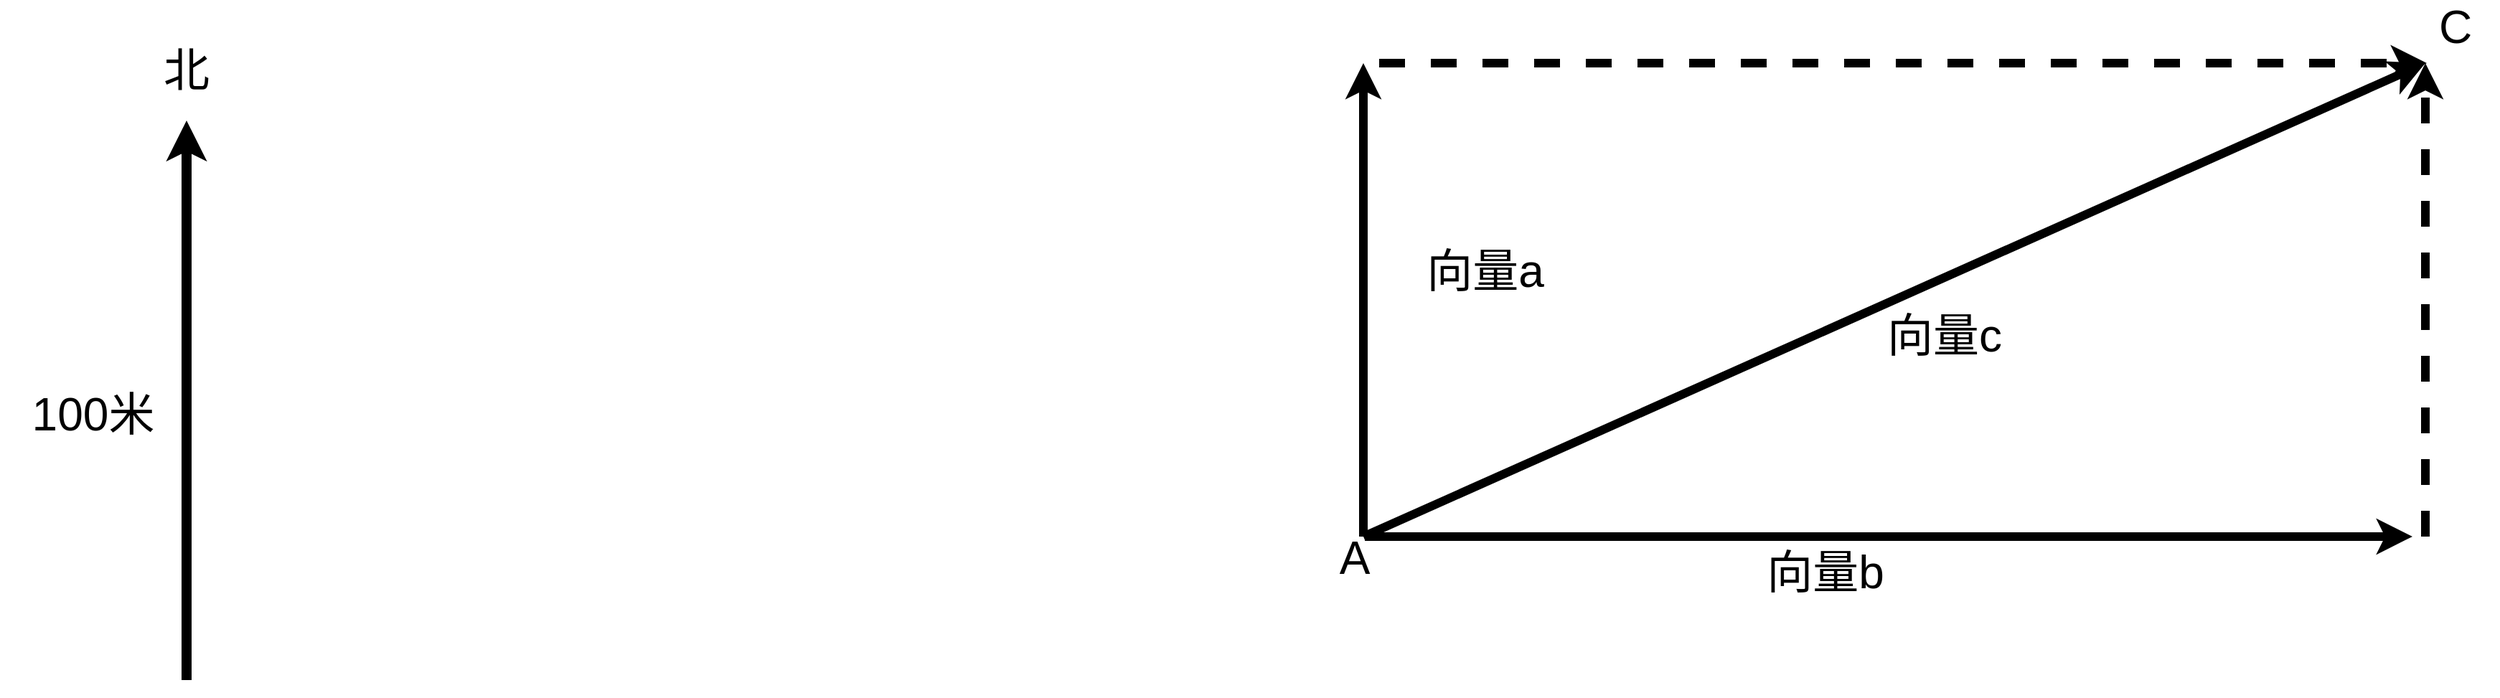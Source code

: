 <mxfile version="26.1.3">
  <diagram name="第 1 页" id="kzucVVmffsI4Uv_cw9Wo">
    <mxGraphModel dx="2478" dy="921" grid="1" gridSize="10" guides="1" tooltips="1" connect="1" arrows="1" fold="1" page="1" pageScale="1" pageWidth="827" pageHeight="1169" math="0" shadow="0">
      <root>
        <mxCell id="0" />
        <mxCell id="1" parent="0" />
        <mxCell id="D2kJtY1gfYMt60ZmmeSX-1" value="" style="endArrow=classic;html=1;rounded=0;strokeWidth=6;" edge="1" parent="1">
          <mxGeometry width="50" height="50" relative="1" as="geometry">
            <mxPoint x="450" y="710" as="sourcePoint" />
            <mxPoint x="450" y="380" as="targetPoint" />
          </mxGeometry>
        </mxCell>
        <mxCell id="D2kJtY1gfYMt60ZmmeSX-4" value="" style="endArrow=classic;html=1;rounded=0;strokeWidth=6;" edge="1" parent="1">
          <mxGeometry width="50" height="50" relative="1" as="geometry">
            <mxPoint x="450" y="710" as="sourcePoint" />
            <mxPoint x="1190" y="380" as="targetPoint" />
          </mxGeometry>
        </mxCell>
        <mxCell id="D2kJtY1gfYMt60ZmmeSX-5" value="&lt;font style=&quot;font-size: 32px;&quot;&gt;A&lt;/font&gt;" style="text;html=1;align=center;verticalAlign=middle;whiteSpace=wrap;rounded=0;" vertex="1" parent="1">
          <mxGeometry x="414" y="710" width="60" height="30" as="geometry" />
        </mxCell>
        <mxCell id="D2kJtY1gfYMt60ZmmeSX-8" value="&lt;font style=&quot;font-size: 32px;&quot;&gt;C&lt;/font&gt;" style="text;html=1;align=center;verticalAlign=middle;whiteSpace=wrap;rounded=0;" vertex="1" parent="1">
          <mxGeometry x="1181" y="340" width="60" height="30" as="geometry" />
        </mxCell>
        <mxCell id="D2kJtY1gfYMt60ZmmeSX-9" value="" style="endArrow=classic;html=1;rounded=0;strokeWidth=7;" edge="1" parent="1">
          <mxGeometry width="50" height="50" relative="1" as="geometry">
            <mxPoint x="-370" y="810" as="sourcePoint" />
            <mxPoint x="-370" y="420" as="targetPoint" />
          </mxGeometry>
        </mxCell>
        <mxCell id="D2kJtY1gfYMt60ZmmeSX-11" value="&lt;span style=&quot;font-size: 32px;&quot;&gt;北&lt;/span&gt;" style="text;html=1;align=center;verticalAlign=middle;whiteSpace=wrap;rounded=0;strokeWidth=10;" vertex="1" parent="1">
          <mxGeometry x="-400" y="370" width="60" height="30" as="geometry" />
        </mxCell>
        <mxCell id="D2kJtY1gfYMt60ZmmeSX-12" value="&lt;span style=&quot;font-size: 32px;&quot;&gt;100米&lt;/span&gt;" style="text;html=1;align=center;verticalAlign=middle;whiteSpace=wrap;rounded=0;strokeWidth=10;" vertex="1" parent="1">
          <mxGeometry x="-500" y="610" width="130" height="30" as="geometry" />
        </mxCell>
        <mxCell id="D2kJtY1gfYMt60ZmmeSX-16" value="" style="endArrow=classic;html=1;rounded=0;shadow=0;jumpStyle=none;targetPerimeterSpacing=0;strokeWidth=6;" edge="1" parent="1">
          <mxGeometry width="50" height="50" relative="1" as="geometry">
            <mxPoint x="451" y="710" as="sourcePoint" />
            <mxPoint x="1181" y="710" as="targetPoint" />
            <Array as="points">
              <mxPoint x="1021" y="710" />
            </Array>
          </mxGeometry>
        </mxCell>
        <mxCell id="D2kJtY1gfYMt60ZmmeSX-18" value="&lt;span style=&quot;font-size: 32px;&quot;&gt;向量a&lt;/span&gt;" style="text;html=1;align=center;verticalAlign=middle;whiteSpace=wrap;rounded=0;" vertex="1" parent="1">
          <mxGeometry x="480" y="510" width="110" height="30" as="geometry" />
        </mxCell>
        <mxCell id="D2kJtY1gfYMt60ZmmeSX-19" value="&lt;span style=&quot;font-size: 32px;&quot;&gt;向量b&lt;/span&gt;" style="text;html=1;align=center;verticalAlign=middle;whiteSpace=wrap;rounded=0;" vertex="1" parent="1">
          <mxGeometry x="717" y="720" width="110" height="30" as="geometry" />
        </mxCell>
        <mxCell id="D2kJtY1gfYMt60ZmmeSX-20" value="&lt;span style=&quot;font-size: 32px;&quot;&gt;向量c&lt;/span&gt;" style="text;html=1;align=center;verticalAlign=middle;whiteSpace=wrap;rounded=0;" vertex="1" parent="1">
          <mxGeometry x="800" y="555" width="110" height="30" as="geometry" />
        </mxCell>
        <mxCell id="D2kJtY1gfYMt60ZmmeSX-21" value="" style="endArrow=classic;html=1;rounded=0;strokeWidth=6;dashed=1;" edge="1" parent="1">
          <mxGeometry width="50" height="50" relative="1" as="geometry">
            <mxPoint x="1190" y="710" as="sourcePoint" />
            <mxPoint x="1190" y="380" as="targetPoint" />
          </mxGeometry>
        </mxCell>
        <mxCell id="D2kJtY1gfYMt60ZmmeSX-22" value="" style="endArrow=classic;html=1;rounded=0;shadow=0;jumpStyle=none;targetPerimeterSpacing=0;strokeWidth=6;dashed=1;" edge="1" parent="1">
          <mxGeometry width="50" height="50" relative="1" as="geometry">
            <mxPoint x="461" y="380" as="sourcePoint" />
            <mxPoint x="1191" y="380" as="targetPoint" />
            <Array as="points">
              <mxPoint x="1031" y="380" />
            </Array>
          </mxGeometry>
        </mxCell>
      </root>
    </mxGraphModel>
  </diagram>
</mxfile>
